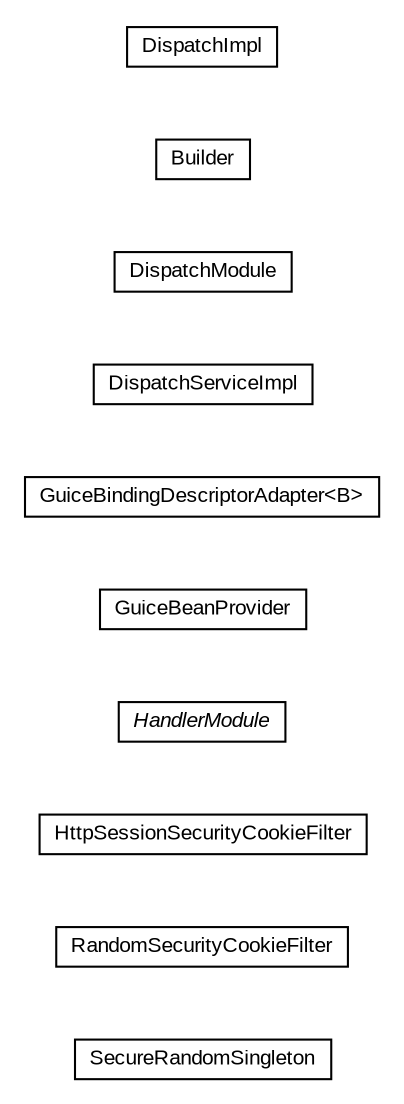 #!/usr/local/bin/dot
#
# Class diagram 
# Generated by UMLGraph version R5_6-24-gf6e263 (http://www.umlgraph.org/)
#

digraph G {
	edge [fontname="arial",fontsize=10,labelfontname="arial",labelfontsize=10];
	node [fontname="arial",fontsize=10,shape=plaintext];
	nodesep=0.25;
	ranksep=0.5;
	rankdir=LR;
	// com.gwtplatform.dispatch.rpc.server.guice.SecureRandomSingleton
	c31088 [label=<<table title="com.gwtplatform.dispatch.rpc.server.guice.SecureRandomSingleton" border="0" cellborder="1" cellspacing="0" cellpadding="2" port="p" href="./SecureRandomSingleton.html">
		<tr><td><table border="0" cellspacing="0" cellpadding="1">
<tr><td align="center" balign="center"> SecureRandomSingleton </td></tr>
		</table></td></tr>
		</table>>, URL="./SecureRandomSingleton.html", fontname="arial", fontcolor="black", fontsize=10.0];
	// com.gwtplatform.dispatch.rpc.server.guice.RandomSecurityCookieFilter
	c31089 [label=<<table title="com.gwtplatform.dispatch.rpc.server.guice.RandomSecurityCookieFilter" border="0" cellborder="1" cellspacing="0" cellpadding="2" port="p" href="./RandomSecurityCookieFilter.html">
		<tr><td><table border="0" cellspacing="0" cellpadding="1">
<tr><td align="center" balign="center"> RandomSecurityCookieFilter </td></tr>
		</table></td></tr>
		</table>>, URL="./RandomSecurityCookieFilter.html", fontname="arial", fontcolor="black", fontsize=10.0];
	// com.gwtplatform.dispatch.rpc.server.guice.HttpSessionSecurityCookieFilter
	c31090 [label=<<table title="com.gwtplatform.dispatch.rpc.server.guice.HttpSessionSecurityCookieFilter" border="0" cellborder="1" cellspacing="0" cellpadding="2" port="p" href="./HttpSessionSecurityCookieFilter.html">
		<tr><td><table border="0" cellspacing="0" cellpadding="1">
<tr><td align="center" balign="center"> HttpSessionSecurityCookieFilter </td></tr>
		</table></td></tr>
		</table>>, URL="./HttpSessionSecurityCookieFilter.html", fontname="arial", fontcolor="black", fontsize=10.0];
	// com.gwtplatform.dispatch.rpc.server.guice.HandlerModule
	c31091 [label=<<table title="com.gwtplatform.dispatch.rpc.server.guice.HandlerModule" border="0" cellborder="1" cellspacing="0" cellpadding="2" port="p" href="./HandlerModule.html">
		<tr><td><table border="0" cellspacing="0" cellpadding="1">
<tr><td align="center" balign="center"><font face="arial italic"> HandlerModule </font></td></tr>
		</table></td></tr>
		</table>>, URL="./HandlerModule.html", fontname="arial", fontcolor="black", fontsize=10.0];
	// com.gwtplatform.dispatch.rpc.server.guice.GuiceBeanProvider
	c31092 [label=<<table title="com.gwtplatform.dispatch.rpc.server.guice.GuiceBeanProvider" border="0" cellborder="1" cellspacing="0" cellpadding="2" port="p" href="./GuiceBeanProvider.html">
		<tr><td><table border="0" cellspacing="0" cellpadding="1">
<tr><td align="center" balign="center"> GuiceBeanProvider </td></tr>
		</table></td></tr>
		</table>>, URL="./GuiceBeanProvider.html", fontname="arial", fontcolor="black", fontsize=10.0];
	// com.gwtplatform.dispatch.rpc.server.guice.GuiceBeanProvider.GuiceBindingDescriptorAdapter<B>
	c31093 [label=<<table title="com.gwtplatform.dispatch.rpc.server.guice.GuiceBeanProvider.GuiceBindingDescriptorAdapter" border="0" cellborder="1" cellspacing="0" cellpadding="2" port="p" href="./GuiceBeanProvider.GuiceBindingDescriptorAdapter.html">
		<tr><td><table border="0" cellspacing="0" cellpadding="1">
<tr><td align="center" balign="center"> GuiceBindingDescriptorAdapter&lt;B&gt; </td></tr>
		</table></td></tr>
		</table>>, URL="./GuiceBeanProvider.GuiceBindingDescriptorAdapter.html", fontname="arial", fontcolor="black", fontsize=10.0];
	// com.gwtplatform.dispatch.rpc.server.guice.DispatchServiceImpl
	c31094 [label=<<table title="com.gwtplatform.dispatch.rpc.server.guice.DispatchServiceImpl" border="0" cellborder="1" cellspacing="0" cellpadding="2" port="p" href="./DispatchServiceImpl.html">
		<tr><td><table border="0" cellspacing="0" cellpadding="1">
<tr><td align="center" balign="center"> DispatchServiceImpl </td></tr>
		</table></td></tr>
		</table>>, URL="./DispatchServiceImpl.html", fontname="arial", fontcolor="black", fontsize=10.0];
	// com.gwtplatform.dispatch.rpc.server.guice.DispatchModule
	c31095 [label=<<table title="com.gwtplatform.dispatch.rpc.server.guice.DispatchModule" border="0" cellborder="1" cellspacing="0" cellpadding="2" port="p" href="./DispatchModule.html">
		<tr><td><table border="0" cellspacing="0" cellpadding="1">
<tr><td align="center" balign="center"> DispatchModule </td></tr>
		</table></td></tr>
		</table>>, URL="./DispatchModule.html", fontname="arial", fontcolor="black", fontsize=10.0];
	// com.gwtplatform.dispatch.rpc.server.guice.DispatchModule.Builder
	c31096 [label=<<table title="com.gwtplatform.dispatch.rpc.server.guice.DispatchModule.Builder" border="0" cellborder="1" cellspacing="0" cellpadding="2" port="p" href="./DispatchModule.Builder.html">
		<tr><td><table border="0" cellspacing="0" cellpadding="1">
<tr><td align="center" balign="center"> Builder </td></tr>
		</table></td></tr>
		</table>>, URL="./DispatchModule.Builder.html", fontname="arial", fontcolor="black", fontsize=10.0];
	// com.gwtplatform.dispatch.rpc.server.guice.DispatchImpl
	c31097 [label=<<table title="com.gwtplatform.dispatch.rpc.server.guice.DispatchImpl" border="0" cellborder="1" cellspacing="0" cellpadding="2" port="p" href="./DispatchImpl.html">
		<tr><td><table border="0" cellspacing="0" cellpadding="1">
<tr><td align="center" balign="center"> DispatchImpl </td></tr>
		</table></td></tr>
		</table>>, URL="./DispatchImpl.html", fontname="arial", fontcolor="black", fontsize=10.0];
}


